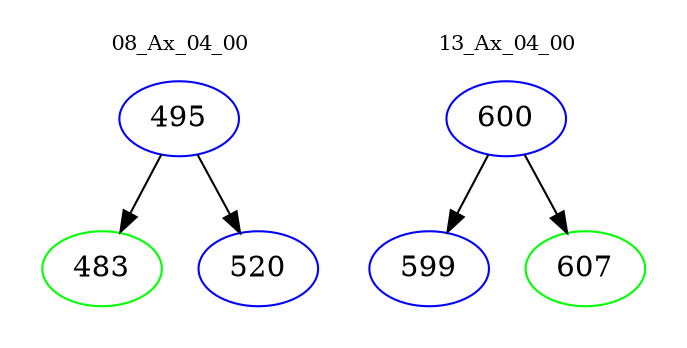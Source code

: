 digraph{
subgraph cluster_0 {
color = white
label = "08_Ax_04_00";
fontsize=10;
T0_495 [label="495", color="blue"]
T0_495 -> T0_483 [color="black"]
T0_483 [label="483", color="green"]
T0_495 -> T0_520 [color="black"]
T0_520 [label="520", color="blue"]
}
subgraph cluster_1 {
color = white
label = "13_Ax_04_00";
fontsize=10;
T1_600 [label="600", color="blue"]
T1_600 -> T1_599 [color="black"]
T1_599 [label="599", color="blue"]
T1_600 -> T1_607 [color="black"]
T1_607 [label="607", color="green"]
}
}

